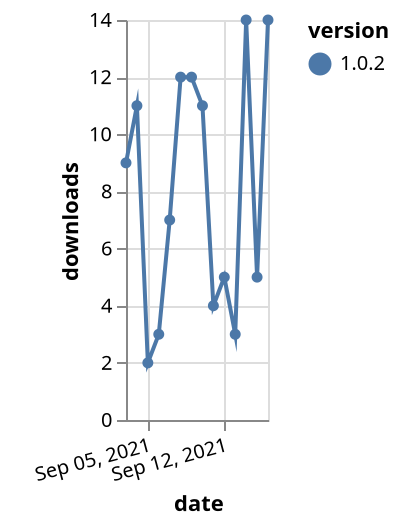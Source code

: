 {"$schema": "https://vega.github.io/schema/vega-lite/v5.json", "description": "A simple bar chart with embedded data.", "data": {"values": [{"date": "2021-09-03", "total": 84795, "delta": 9, "version": "1.0.2"}, {"date": "2021-09-04", "total": 84806, "delta": 11, "version": "1.0.2"}, {"date": "2021-09-05", "total": 84808, "delta": 2, "version": "1.0.2"}, {"date": "2021-09-06", "total": 84811, "delta": 3, "version": "1.0.2"}, {"date": "2021-09-07", "total": 84818, "delta": 7, "version": "1.0.2"}, {"date": "2021-09-08", "total": 84830, "delta": 12, "version": "1.0.2"}, {"date": "2021-09-09", "total": 84842, "delta": 12, "version": "1.0.2"}, {"date": "2021-09-10", "total": 84853, "delta": 11, "version": "1.0.2"}, {"date": "2021-09-11", "total": 84857, "delta": 4, "version": "1.0.2"}, {"date": "2021-09-12", "total": 84862, "delta": 5, "version": "1.0.2"}, {"date": "2021-09-13", "total": 84865, "delta": 3, "version": "1.0.2"}, {"date": "2021-09-14", "total": 84879, "delta": 14, "version": "1.0.2"}, {"date": "2021-09-15", "total": 84884, "delta": 5, "version": "1.0.2"}, {"date": "2021-09-16", "total": 84898, "delta": 14, "version": "1.0.2"}]}, "width": "container", "mark": {"type": "line", "point": {"filled": true}}, "encoding": {"x": {"field": "date", "type": "temporal", "timeUnit": "yearmonthdate", "title": "date", "axis": {"labelAngle": -15}}, "y": {"field": "delta", "type": "quantitative", "title": "downloads"}, "color": {"field": "version", "type": "nominal"}, "tooltip": {"field": "delta"}}}